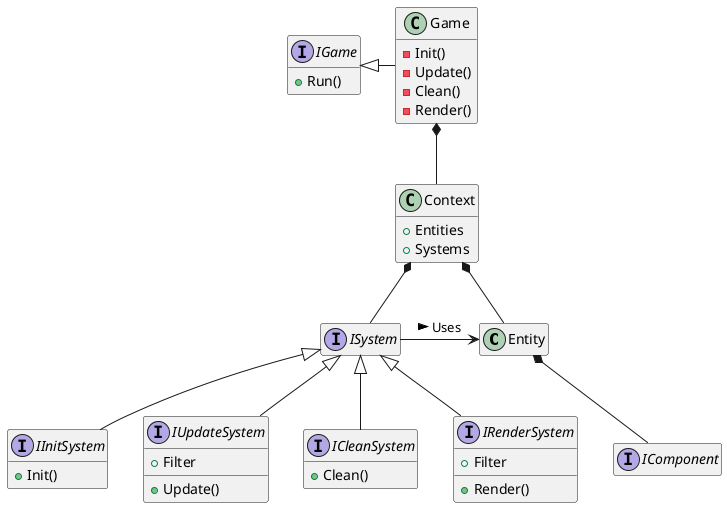 @startuml

hide empty members

class Entity
interface IComponent
interface ISystem

Entity *-- IComponent
ISystem -right-> Entity : Uses >

class Context {
    +Entities
    +Systems
}

Context *-- Entity
Context *-- ISystem

interface IGame {
    +Run()
}

class Game {
    -Init()
    -Update()
    -Clean()
    -Render()
}

IGame <|-right- Game
Game *-- Context

interface IInitSystem {
    +Init()
}

interface IUpdateSystem {
    +Filter
    +Update()
}

interface ICleanSystem {
    +Clean()
}

interface IRenderSystem {
    +Filter
    +Render()
}

ISystem <|-- IInitSystem
ISystem <|-- IUpdateSystem
ISystem <|-- ICleanSystem
ISystem <|-- IRenderSystem
@enduml

@startuml

hide empty members

interface IRenderSystem
interface IUpdateSystem

class RenderSystem
class InputSystem

IRenderSystem <|-- RenderSystem
IUpdateSystem <|-- InputSystem

interface ITrigger {
    +InputTrigger
    +Action
}

class Trigger<T> {
    -Input
}

class Control {
    +InputDeviceType
    +Triggers
}

ITrigger <|-- Trigger

InputSystem -->  Control : Uses >
Control *-left- ITrigger

interface IInputControl {
    +InputDeviceType
    +CheckInput()
}

class KeyboardControl
class MouseControl

IInputControl <|-- KeyboardControl
IInputControl <|-- MouseControl

InputSystem *-- IInputControl

@enduml

@startuml

hide empty members

package OpenTk.Graphics {
    ' class GL <<(C,Orange)<b>static</b> >>
    class GameWindow
}

package Engine {
    interface IComponent
    class Game
    ' class RenderSystem

    class Sprite {
        +Image
    }

    class AnimatedSprite {
        +Sprites
        +Ticks
    }

    class Text {
        +Value
        +Font
    }
}

Text::Font *-- Sprite
AnimatedSprite::Sprites *-- Sprite

IComponent <|-- Sprite
IComponent <|-left- AnimatedSprite
IComponent <|-right- Text

GameWindow <|-- Game

@enduml
